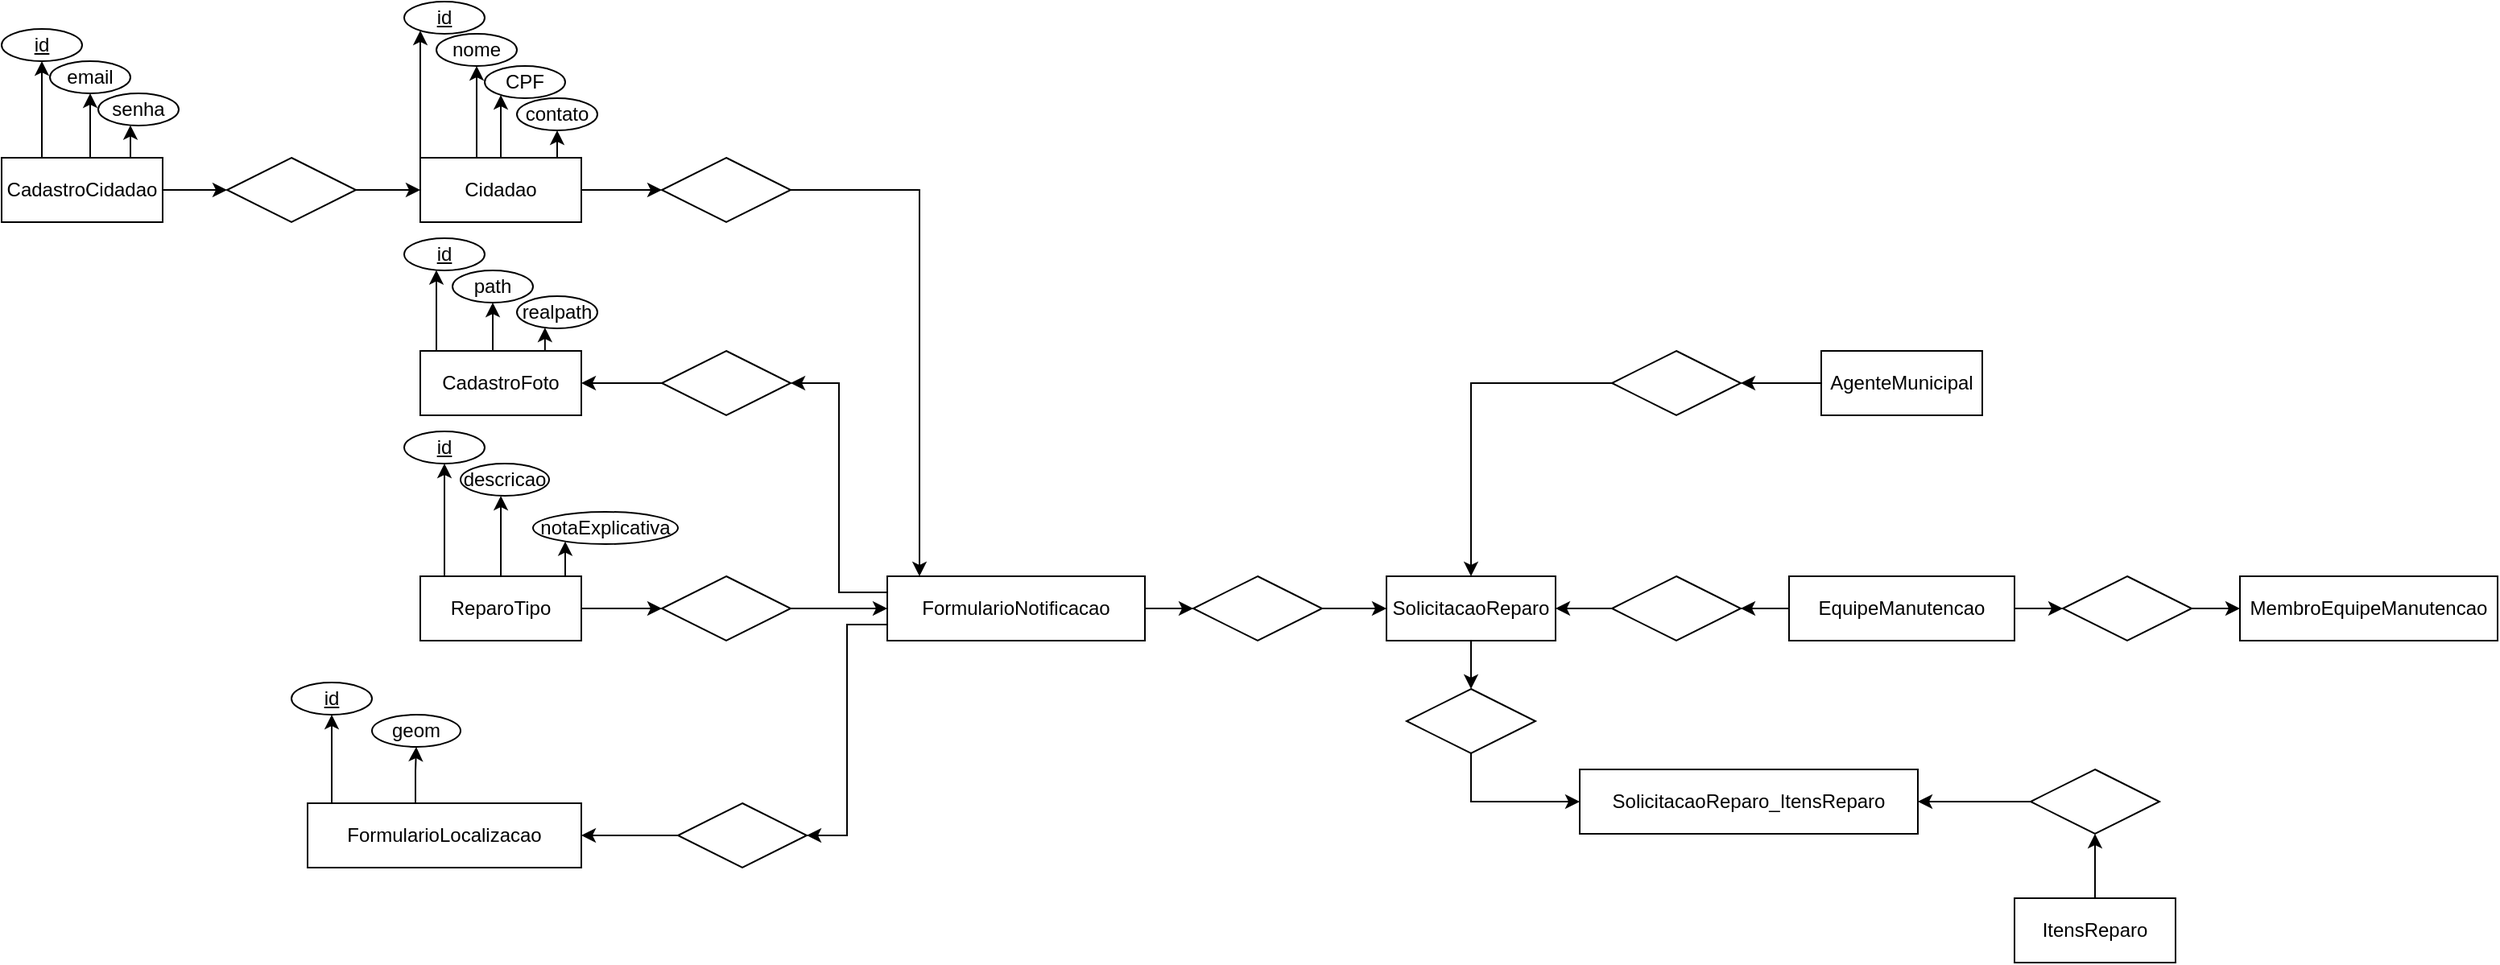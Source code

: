 <mxfile version="20.3.0" type="github">
  <diagram id="R2lEEEUBdFMjLlhIrx00" name="Page-1">
    <mxGraphModel dx="1492" dy="1483" grid="1" gridSize="10" guides="1" tooltips="1" connect="1" arrows="1" fold="1" page="1" pageScale="1" pageWidth="850" pageHeight="1100" math="0" shadow="0" extFonts="Permanent Marker^https://fonts.googleapis.com/css?family=Permanent+Marker">
      <root>
        <mxCell id="0" />
        <mxCell id="1" parent="0" />
        <mxCell id="v3rb6W1eC0JRBhHd2svC-30" style="edgeStyle=orthogonalEdgeStyle;rounded=0;orthogonalLoop=1;jettySize=auto;html=1;entryX=1;entryY=0.5;entryDx=0;entryDy=0;" parent="1" source="v3rb6W1eC0JRBhHd2svC-1" target="v3rb6W1eC0JRBhHd2svC-28" edge="1">
          <mxGeometry relative="1" as="geometry">
            <Array as="points">
              <mxPoint x="85" y="200" />
              <mxPoint x="85" y="331" />
            </Array>
          </mxGeometry>
        </mxCell>
        <mxCell id="v3rb6W1eC0JRBhHd2svC-32" style="edgeStyle=orthogonalEdgeStyle;rounded=0;orthogonalLoop=1;jettySize=auto;html=1;entryX=1;entryY=0.5;entryDx=0;entryDy=0;" parent="1" source="v3rb6W1eC0JRBhHd2svC-1" target="v3rb6W1eC0JRBhHd2svC-26" edge="1">
          <mxGeometry relative="1" as="geometry">
            <Array as="points">
              <mxPoint x="80" y="180" />
              <mxPoint x="80" y="50" />
            </Array>
          </mxGeometry>
        </mxCell>
        <mxCell id="v3rb6W1eC0JRBhHd2svC-37" style="edgeStyle=orthogonalEdgeStyle;rounded=0;orthogonalLoop=1;jettySize=auto;html=1;entryX=0;entryY=0.5;entryDx=0;entryDy=0;" parent="1" source="v3rb6W1eC0JRBhHd2svC-1" target="v3rb6W1eC0JRBhHd2svC-36" edge="1">
          <mxGeometry relative="1" as="geometry" />
        </mxCell>
        <mxCell id="v3rb6W1eC0JRBhHd2svC-1" value="FormularioNotificacao" style="whiteSpace=wrap;html=1;align=center;" parent="1" vertex="1">
          <mxGeometry x="110" y="170" width="160" height="40" as="geometry" />
        </mxCell>
        <mxCell id="nm92PUWUXbGiuzAjKkLi-39" style="edgeStyle=orthogonalEdgeStyle;rounded=0;orthogonalLoop=1;jettySize=auto;html=1;" edge="1" parent="1" source="v3rb6W1eC0JRBhHd2svC-2" target="nm92PUWUXbGiuzAjKkLi-38">
          <mxGeometry relative="1" as="geometry">
            <Array as="points">
              <mxPoint x="-235" y="280" />
              <mxPoint x="-235" y="280" />
            </Array>
          </mxGeometry>
        </mxCell>
        <mxCell id="nm92PUWUXbGiuzAjKkLi-41" style="edgeStyle=orthogonalEdgeStyle;rounded=0;orthogonalLoop=1;jettySize=auto;html=1;" edge="1" parent="1" source="v3rb6W1eC0JRBhHd2svC-2" target="nm92PUWUXbGiuzAjKkLi-40">
          <mxGeometry relative="1" as="geometry">
            <Array as="points">
              <mxPoint x="-183" y="291" />
            </Array>
          </mxGeometry>
        </mxCell>
        <mxCell id="v3rb6W1eC0JRBhHd2svC-2" value="FormularioLocalizacao" style="whiteSpace=wrap;html=1;align=center;" parent="1" vertex="1">
          <mxGeometry x="-250" y="311" width="170" height="40" as="geometry" />
        </mxCell>
        <mxCell id="v3rb6W1eC0JRBhHd2svC-34" style="edgeStyle=orthogonalEdgeStyle;rounded=0;orthogonalLoop=1;jettySize=auto;html=1;entryX=0;entryY=0.5;entryDx=0;entryDy=0;" parent="1" source="v3rb6W1eC0JRBhHd2svC-11" target="v3rb6W1eC0JRBhHd2svC-27" edge="1">
          <mxGeometry relative="1" as="geometry" />
        </mxCell>
        <mxCell id="nm92PUWUXbGiuzAjKkLi-30" style="edgeStyle=orthogonalEdgeStyle;rounded=0;orthogonalLoop=1;jettySize=auto;html=1;" edge="1" parent="1" source="v3rb6W1eC0JRBhHd2svC-11" target="nm92PUWUXbGiuzAjKkLi-29">
          <mxGeometry relative="1" as="geometry">
            <Array as="points">
              <mxPoint x="-165" y="130" />
              <mxPoint x="-165" y="130" />
            </Array>
          </mxGeometry>
        </mxCell>
        <mxCell id="nm92PUWUXbGiuzAjKkLi-34" style="edgeStyle=orthogonalEdgeStyle;rounded=0;orthogonalLoop=1;jettySize=auto;html=1;entryX=0.455;entryY=1;entryDx=0;entryDy=0;entryPerimeter=0;" edge="1" parent="1" source="v3rb6W1eC0JRBhHd2svC-11" target="nm92PUWUXbGiuzAjKkLi-31">
          <mxGeometry relative="1" as="geometry" />
        </mxCell>
        <mxCell id="nm92PUWUXbGiuzAjKkLi-37" style="edgeStyle=orthogonalEdgeStyle;rounded=0;orthogonalLoop=1;jettySize=auto;html=1;" edge="1" parent="1" source="v3rb6W1eC0JRBhHd2svC-11" target="nm92PUWUXbGiuzAjKkLi-35">
          <mxGeometry relative="1" as="geometry">
            <Array as="points">
              <mxPoint x="-90" y="160" />
              <mxPoint x="-90" y="160" />
            </Array>
          </mxGeometry>
        </mxCell>
        <mxCell id="v3rb6W1eC0JRBhHd2svC-11" value="ReparoTipo" style="whiteSpace=wrap;html=1;align=center;" parent="1" vertex="1">
          <mxGeometry x="-180" y="170" width="100" height="40" as="geometry" />
        </mxCell>
        <mxCell id="nm92PUWUXbGiuzAjKkLi-25" style="edgeStyle=orthogonalEdgeStyle;rounded=0;orthogonalLoop=1;jettySize=auto;html=1;" edge="1" parent="1" source="v3rb6W1eC0JRBhHd2svC-14" target="nm92PUWUXbGiuzAjKkLi-22">
          <mxGeometry relative="1" as="geometry">
            <Array as="points">
              <mxPoint x="-170" y="10" />
              <mxPoint x="-170" y="10" />
            </Array>
          </mxGeometry>
        </mxCell>
        <mxCell id="nm92PUWUXbGiuzAjKkLi-27" style="edgeStyle=orthogonalEdgeStyle;rounded=0;orthogonalLoop=1;jettySize=auto;html=1;" edge="1" parent="1" source="v3rb6W1eC0JRBhHd2svC-14" target="nm92PUWUXbGiuzAjKkLi-23">
          <mxGeometry relative="1" as="geometry">
            <Array as="points">
              <mxPoint x="-135" y="20" />
              <mxPoint x="-135" y="20" />
            </Array>
          </mxGeometry>
        </mxCell>
        <mxCell id="nm92PUWUXbGiuzAjKkLi-28" style="edgeStyle=orthogonalEdgeStyle;rounded=0;orthogonalLoop=1;jettySize=auto;html=1;" edge="1" parent="1" source="v3rb6W1eC0JRBhHd2svC-14" target="nm92PUWUXbGiuzAjKkLi-24">
          <mxGeometry relative="1" as="geometry">
            <Array as="points">
              <mxPoint x="-100" y="30" />
              <mxPoint x="-100" y="30" />
            </Array>
          </mxGeometry>
        </mxCell>
        <mxCell id="v3rb6W1eC0JRBhHd2svC-14" value="CadastroFoto" style="whiteSpace=wrap;html=1;align=center;" parent="1" vertex="1">
          <mxGeometry x="-180" y="30" width="100" height="40" as="geometry" />
        </mxCell>
        <mxCell id="v3rb6W1eC0JRBhHd2svC-47" style="edgeStyle=orthogonalEdgeStyle;rounded=0;orthogonalLoop=1;jettySize=auto;html=1;entryX=0.5;entryY=0;entryDx=0;entryDy=0;" parent="1" source="v3rb6W1eC0JRBhHd2svC-16" target="v3rb6W1eC0JRBhHd2svC-46" edge="1">
          <mxGeometry relative="1" as="geometry" />
        </mxCell>
        <mxCell id="v3rb6W1eC0JRBhHd2svC-16" value="SolicitacaoReparo" style="whiteSpace=wrap;html=1;align=center;" parent="1" vertex="1">
          <mxGeometry x="420" y="170" width="105" height="40" as="geometry" />
        </mxCell>
        <mxCell id="v3rb6W1eC0JRBhHd2svC-23" style="edgeStyle=orthogonalEdgeStyle;rounded=0;orthogonalLoop=1;jettySize=auto;html=1;startArrow=none;" parent="1" source="v3rb6W1eC0JRBhHd2svC-43" target="v3rb6W1eC0JRBhHd2svC-21" edge="1">
          <mxGeometry relative="1" as="geometry" />
        </mxCell>
        <mxCell id="v3rb6W1eC0JRBhHd2svC-41" style="edgeStyle=orthogonalEdgeStyle;rounded=0;orthogonalLoop=1;jettySize=auto;html=1;entryX=1;entryY=0.5;entryDx=0;entryDy=0;" parent="1" source="v3rb6W1eC0JRBhHd2svC-18" target="v3rb6W1eC0JRBhHd2svC-39" edge="1">
          <mxGeometry relative="1" as="geometry" />
        </mxCell>
        <mxCell id="v3rb6W1eC0JRBhHd2svC-45" style="edgeStyle=orthogonalEdgeStyle;rounded=0;orthogonalLoop=1;jettySize=auto;html=1;" parent="1" source="v3rb6W1eC0JRBhHd2svC-18" target="v3rb6W1eC0JRBhHd2svC-43" edge="1">
          <mxGeometry relative="1" as="geometry" />
        </mxCell>
        <mxCell id="v3rb6W1eC0JRBhHd2svC-18" value="EquipeManutencao" style="whiteSpace=wrap;html=1;align=center;" parent="1" vertex="1">
          <mxGeometry x="670" y="170" width="140" height="40" as="geometry" />
        </mxCell>
        <mxCell id="v3rb6W1eC0JRBhHd2svC-21" value="MembroEquipeManutencao" style="whiteSpace=wrap;html=1;align=center;" parent="1" vertex="1">
          <mxGeometry x="950" y="170" width="160" height="40" as="geometry" />
        </mxCell>
        <mxCell id="v3rb6W1eC0JRBhHd2svC-24" value="SolicitacaoReparo_ItensReparo" style="whiteSpace=wrap;html=1;align=center;" parent="1" vertex="1">
          <mxGeometry x="540" y="290" width="210" height="40" as="geometry" />
        </mxCell>
        <mxCell id="v3rb6W1eC0JRBhHd2svC-52" style="edgeStyle=orthogonalEdgeStyle;rounded=0;orthogonalLoop=1;jettySize=auto;html=1;entryX=0.5;entryY=1;entryDx=0;entryDy=0;" parent="1" source="v3rb6W1eC0JRBhHd2svC-25" target="v3rb6W1eC0JRBhHd2svC-50" edge="1">
          <mxGeometry relative="1" as="geometry" />
        </mxCell>
        <mxCell id="v3rb6W1eC0JRBhHd2svC-25" value="ItensReparo" style="whiteSpace=wrap;html=1;align=center;" parent="1" vertex="1">
          <mxGeometry x="810" y="370" width="100" height="40" as="geometry" />
        </mxCell>
        <mxCell id="v3rb6W1eC0JRBhHd2svC-33" style="edgeStyle=orthogonalEdgeStyle;rounded=0;orthogonalLoop=1;jettySize=auto;html=1;" parent="1" source="v3rb6W1eC0JRBhHd2svC-26" target="v3rb6W1eC0JRBhHd2svC-14" edge="1">
          <mxGeometry relative="1" as="geometry" />
        </mxCell>
        <mxCell id="v3rb6W1eC0JRBhHd2svC-26" value="" style="shape=rhombus;perimeter=rhombusPerimeter;whiteSpace=wrap;html=1;align=center;" parent="1" vertex="1">
          <mxGeometry x="-30" y="30" width="80" height="40" as="geometry" />
        </mxCell>
        <mxCell id="v3rb6W1eC0JRBhHd2svC-35" value="" style="edgeStyle=orthogonalEdgeStyle;rounded=0;orthogonalLoop=1;jettySize=auto;html=1;" parent="1" source="v3rb6W1eC0JRBhHd2svC-27" target="v3rb6W1eC0JRBhHd2svC-1" edge="1">
          <mxGeometry relative="1" as="geometry">
            <Array as="points">
              <mxPoint x="50" y="190" />
              <mxPoint x="50" y="190" />
            </Array>
          </mxGeometry>
        </mxCell>
        <mxCell id="v3rb6W1eC0JRBhHd2svC-27" value="" style="shape=rhombus;perimeter=rhombusPerimeter;whiteSpace=wrap;html=1;align=center;" parent="1" vertex="1">
          <mxGeometry x="-30" y="170" width="80" height="40" as="geometry" />
        </mxCell>
        <mxCell id="v3rb6W1eC0JRBhHd2svC-31" style="edgeStyle=orthogonalEdgeStyle;rounded=0;orthogonalLoop=1;jettySize=auto;html=1;" parent="1" source="v3rb6W1eC0JRBhHd2svC-28" target="v3rb6W1eC0JRBhHd2svC-2" edge="1">
          <mxGeometry relative="1" as="geometry" />
        </mxCell>
        <mxCell id="v3rb6W1eC0JRBhHd2svC-28" value="" style="shape=rhombus;perimeter=rhombusPerimeter;whiteSpace=wrap;html=1;align=center;" parent="1" vertex="1">
          <mxGeometry x="-20" y="311" width="80" height="40" as="geometry" />
        </mxCell>
        <mxCell id="v3rb6W1eC0JRBhHd2svC-38" style="edgeStyle=orthogonalEdgeStyle;rounded=0;orthogonalLoop=1;jettySize=auto;html=1;" parent="1" source="v3rb6W1eC0JRBhHd2svC-36" target="v3rb6W1eC0JRBhHd2svC-16" edge="1">
          <mxGeometry relative="1" as="geometry" />
        </mxCell>
        <mxCell id="v3rb6W1eC0JRBhHd2svC-36" value="" style="shape=rhombus;perimeter=rhombusPerimeter;whiteSpace=wrap;html=1;align=center;" parent="1" vertex="1">
          <mxGeometry x="300" y="170" width="80" height="40" as="geometry" />
        </mxCell>
        <mxCell id="v3rb6W1eC0JRBhHd2svC-42" style="edgeStyle=orthogonalEdgeStyle;rounded=0;orthogonalLoop=1;jettySize=auto;html=1;" parent="1" source="v3rb6W1eC0JRBhHd2svC-39" target="v3rb6W1eC0JRBhHd2svC-16" edge="1">
          <mxGeometry relative="1" as="geometry" />
        </mxCell>
        <mxCell id="v3rb6W1eC0JRBhHd2svC-39" value="" style="shape=rhombus;perimeter=rhombusPerimeter;whiteSpace=wrap;html=1;align=center;" parent="1" vertex="1">
          <mxGeometry x="560" y="170" width="80" height="40" as="geometry" />
        </mxCell>
        <mxCell id="v3rb6W1eC0JRBhHd2svC-43" value="" style="shape=rhombus;perimeter=rhombusPerimeter;whiteSpace=wrap;html=1;align=center;" parent="1" vertex="1">
          <mxGeometry x="840" y="170" width="80" height="40" as="geometry" />
        </mxCell>
        <mxCell id="v3rb6W1eC0JRBhHd2svC-49" style="edgeStyle=orthogonalEdgeStyle;rounded=0;orthogonalLoop=1;jettySize=auto;html=1;entryX=0;entryY=0.5;entryDx=0;entryDy=0;" parent="1" source="v3rb6W1eC0JRBhHd2svC-46" target="v3rb6W1eC0JRBhHd2svC-24" edge="1">
          <mxGeometry relative="1" as="geometry">
            <Array as="points">
              <mxPoint x="473" y="310" />
            </Array>
          </mxGeometry>
        </mxCell>
        <mxCell id="v3rb6W1eC0JRBhHd2svC-46" value="" style="shape=rhombus;perimeter=rhombusPerimeter;whiteSpace=wrap;html=1;align=center;" parent="1" vertex="1">
          <mxGeometry x="432.5" y="240" width="80" height="40" as="geometry" />
        </mxCell>
        <mxCell id="v3rb6W1eC0JRBhHd2svC-53" style="edgeStyle=orthogonalEdgeStyle;rounded=0;orthogonalLoop=1;jettySize=auto;html=1;" parent="1" source="v3rb6W1eC0JRBhHd2svC-50" target="v3rb6W1eC0JRBhHd2svC-24" edge="1">
          <mxGeometry relative="1" as="geometry" />
        </mxCell>
        <mxCell id="v3rb6W1eC0JRBhHd2svC-50" value="" style="shape=rhombus;perimeter=rhombusPerimeter;whiteSpace=wrap;html=1;align=center;" parent="1" vertex="1">
          <mxGeometry x="820" y="290" width="80" height="40" as="geometry" />
        </mxCell>
        <mxCell id="v3rb6W1eC0JRBhHd2svC-56" style="edgeStyle=orthogonalEdgeStyle;rounded=0;orthogonalLoop=1;jettySize=auto;html=1;" parent="1" source="v3rb6W1eC0JRBhHd2svC-54" target="v3rb6W1eC0JRBhHd2svC-55" edge="1">
          <mxGeometry relative="1" as="geometry" />
        </mxCell>
        <mxCell id="nm92PUWUXbGiuzAjKkLi-15" style="edgeStyle=orthogonalEdgeStyle;rounded=0;orthogonalLoop=1;jettySize=auto;html=1;" edge="1" parent="1" source="v3rb6W1eC0JRBhHd2svC-54" target="nm92PUWUXbGiuzAjKkLi-13">
          <mxGeometry relative="1" as="geometry">
            <Array as="points">
              <mxPoint x="-180" y="-120" />
              <mxPoint x="-180" y="-120" />
            </Array>
          </mxGeometry>
        </mxCell>
        <mxCell id="nm92PUWUXbGiuzAjKkLi-16" style="edgeStyle=orthogonalEdgeStyle;rounded=0;orthogonalLoop=1;jettySize=auto;html=1;" edge="1" parent="1" source="v3rb6W1eC0JRBhHd2svC-54" target="nm92PUWUXbGiuzAjKkLi-14">
          <mxGeometry relative="1" as="geometry">
            <Array as="points">
              <mxPoint x="-145" y="-100" />
              <mxPoint x="-145" y="-100" />
            </Array>
          </mxGeometry>
        </mxCell>
        <mxCell id="nm92PUWUXbGiuzAjKkLi-19" style="edgeStyle=orthogonalEdgeStyle;rounded=0;orthogonalLoop=1;jettySize=auto;html=1;" edge="1" parent="1" source="v3rb6W1eC0JRBhHd2svC-54" target="nm92PUWUXbGiuzAjKkLi-17">
          <mxGeometry relative="1" as="geometry">
            <Array as="points">
              <mxPoint x="-130" y="-110" />
              <mxPoint x="-130" y="-110" />
            </Array>
          </mxGeometry>
        </mxCell>
        <mxCell id="nm92PUWUXbGiuzAjKkLi-20" style="edgeStyle=orthogonalEdgeStyle;rounded=0;orthogonalLoop=1;jettySize=auto;html=1;" edge="1" parent="1" source="v3rb6W1eC0JRBhHd2svC-54" target="nm92PUWUXbGiuzAjKkLi-18">
          <mxGeometry relative="1" as="geometry">
            <Array as="points">
              <mxPoint x="-95" y="-100" />
              <mxPoint x="-95" y="-100" />
            </Array>
          </mxGeometry>
        </mxCell>
        <mxCell id="v3rb6W1eC0JRBhHd2svC-54" value="Cidadao" style="whiteSpace=wrap;html=1;align=center;" parent="1" vertex="1">
          <mxGeometry x="-180" y="-90" width="100" height="40" as="geometry" />
        </mxCell>
        <mxCell id="v3rb6W1eC0JRBhHd2svC-57" style="edgeStyle=orthogonalEdgeStyle;rounded=0;orthogonalLoop=1;jettySize=auto;html=1;" parent="1" source="v3rb6W1eC0JRBhHd2svC-55" target="v3rb6W1eC0JRBhHd2svC-1" edge="1">
          <mxGeometry relative="1" as="geometry">
            <Array as="points">
              <mxPoint x="130" y="-70" />
            </Array>
          </mxGeometry>
        </mxCell>
        <mxCell id="v3rb6W1eC0JRBhHd2svC-55" value="" style="shape=rhombus;perimeter=rhombusPerimeter;whiteSpace=wrap;html=1;align=center;" parent="1" vertex="1">
          <mxGeometry x="-30" y="-90" width="80" height="40" as="geometry" />
        </mxCell>
        <mxCell id="v3rb6W1eC0JRBhHd2svC-60" style="edgeStyle=orthogonalEdgeStyle;rounded=0;orthogonalLoop=1;jettySize=auto;html=1;entryX=1;entryY=0.5;entryDx=0;entryDy=0;" parent="1" source="v3rb6W1eC0JRBhHd2svC-58" target="v3rb6W1eC0JRBhHd2svC-59" edge="1">
          <mxGeometry relative="1" as="geometry" />
        </mxCell>
        <mxCell id="v3rb6W1eC0JRBhHd2svC-58" value="AgenteMunicipal" style="whiteSpace=wrap;html=1;align=center;" parent="1" vertex="1">
          <mxGeometry x="690" y="30" width="100" height="40" as="geometry" />
        </mxCell>
        <mxCell id="v3rb6W1eC0JRBhHd2svC-61" style="edgeStyle=orthogonalEdgeStyle;rounded=0;orthogonalLoop=1;jettySize=auto;html=1;" parent="1" source="v3rb6W1eC0JRBhHd2svC-59" target="v3rb6W1eC0JRBhHd2svC-16" edge="1">
          <mxGeometry relative="1" as="geometry" />
        </mxCell>
        <mxCell id="v3rb6W1eC0JRBhHd2svC-59" value="" style="shape=rhombus;perimeter=rhombusPerimeter;whiteSpace=wrap;html=1;align=center;" parent="1" vertex="1">
          <mxGeometry x="560" y="30" width="80" height="40" as="geometry" />
        </mxCell>
        <mxCell id="nm92PUWUXbGiuzAjKkLi-4" style="edgeStyle=orthogonalEdgeStyle;rounded=0;orthogonalLoop=1;jettySize=auto;html=1;" edge="1" parent="1" source="nm92PUWUXbGiuzAjKkLi-1" target="nm92PUWUXbGiuzAjKkLi-3">
          <mxGeometry relative="1" as="geometry" />
        </mxCell>
        <mxCell id="nm92PUWUXbGiuzAjKkLi-10" style="edgeStyle=orthogonalEdgeStyle;rounded=0;orthogonalLoop=1;jettySize=auto;html=1;" edge="1" parent="1" source="nm92PUWUXbGiuzAjKkLi-1" target="nm92PUWUXbGiuzAjKkLi-6">
          <mxGeometry relative="1" as="geometry">
            <Array as="points">
              <mxPoint x="-415" y="-100" />
              <mxPoint x="-415" y="-100" />
            </Array>
          </mxGeometry>
        </mxCell>
        <mxCell id="nm92PUWUXbGiuzAjKkLi-11" style="edgeStyle=orthogonalEdgeStyle;rounded=0;orthogonalLoop=1;jettySize=auto;html=1;" edge="1" parent="1" source="nm92PUWUXbGiuzAjKkLi-1" target="nm92PUWUXbGiuzAjKkLi-8">
          <mxGeometry relative="1" as="geometry">
            <Array as="points">
              <mxPoint x="-385" y="-110" />
              <mxPoint x="-385" y="-110" />
            </Array>
          </mxGeometry>
        </mxCell>
        <mxCell id="nm92PUWUXbGiuzAjKkLi-12" style="edgeStyle=orthogonalEdgeStyle;rounded=0;orthogonalLoop=1;jettySize=auto;html=1;" edge="1" parent="1" source="nm92PUWUXbGiuzAjKkLi-1" target="nm92PUWUXbGiuzAjKkLi-9">
          <mxGeometry relative="1" as="geometry">
            <Array as="points">
              <mxPoint x="-360" y="-100" />
              <mxPoint x="-360" y="-100" />
            </Array>
          </mxGeometry>
        </mxCell>
        <mxCell id="nm92PUWUXbGiuzAjKkLi-1" value="CadastroCidadao" style="whiteSpace=wrap;html=1;align=center;" vertex="1" parent="1">
          <mxGeometry x="-440" y="-90" width="100" height="40" as="geometry" />
        </mxCell>
        <mxCell id="nm92PUWUXbGiuzAjKkLi-5" style="edgeStyle=orthogonalEdgeStyle;rounded=0;orthogonalLoop=1;jettySize=auto;html=1;" edge="1" parent="1" source="nm92PUWUXbGiuzAjKkLi-3" target="v3rb6W1eC0JRBhHd2svC-54">
          <mxGeometry relative="1" as="geometry" />
        </mxCell>
        <mxCell id="nm92PUWUXbGiuzAjKkLi-3" value="" style="shape=rhombus;perimeter=rhombusPerimeter;whiteSpace=wrap;html=1;align=center;" vertex="1" parent="1">
          <mxGeometry x="-300" y="-90" width="80" height="40" as="geometry" />
        </mxCell>
        <mxCell id="nm92PUWUXbGiuzAjKkLi-6" value="id" style="ellipse;whiteSpace=wrap;html=1;align=center;fontStyle=4;" vertex="1" parent="1">
          <mxGeometry x="-440" y="-170" width="50" height="20" as="geometry" />
        </mxCell>
        <mxCell id="nm92PUWUXbGiuzAjKkLi-8" value="email" style="ellipse;whiteSpace=wrap;html=1;align=center;" vertex="1" parent="1">
          <mxGeometry x="-410" y="-150" width="50" height="20" as="geometry" />
        </mxCell>
        <mxCell id="nm92PUWUXbGiuzAjKkLi-9" value="senha" style="ellipse;whiteSpace=wrap;html=1;align=center;" vertex="1" parent="1">
          <mxGeometry x="-380" y="-130" width="50" height="20" as="geometry" />
        </mxCell>
        <mxCell id="nm92PUWUXbGiuzAjKkLi-13" value="id" style="ellipse;whiteSpace=wrap;html=1;align=center;fontStyle=4;" vertex="1" parent="1">
          <mxGeometry x="-190" y="-187" width="50" height="20" as="geometry" />
        </mxCell>
        <mxCell id="nm92PUWUXbGiuzAjKkLi-14" value="nome" style="ellipse;whiteSpace=wrap;html=1;align=center;" vertex="1" parent="1">
          <mxGeometry x="-170" y="-167" width="50" height="20" as="geometry" />
        </mxCell>
        <mxCell id="nm92PUWUXbGiuzAjKkLi-17" value="CPF" style="ellipse;whiteSpace=wrap;html=1;align=center;" vertex="1" parent="1">
          <mxGeometry x="-140" y="-147" width="50" height="20" as="geometry" />
        </mxCell>
        <mxCell id="nm92PUWUXbGiuzAjKkLi-18" value="contato" style="ellipse;whiteSpace=wrap;html=1;align=center;" vertex="1" parent="1">
          <mxGeometry x="-120" y="-127" width="50" height="20" as="geometry" />
        </mxCell>
        <mxCell id="nm92PUWUXbGiuzAjKkLi-22" value="id" style="ellipse;whiteSpace=wrap;html=1;align=center;fontStyle=4;" vertex="1" parent="1">
          <mxGeometry x="-190" y="-40" width="50" height="20" as="geometry" />
        </mxCell>
        <mxCell id="nm92PUWUXbGiuzAjKkLi-23" value="path" style="ellipse;whiteSpace=wrap;html=1;align=center;" vertex="1" parent="1">
          <mxGeometry x="-160" y="-20" width="50" height="20" as="geometry" />
        </mxCell>
        <mxCell id="nm92PUWUXbGiuzAjKkLi-24" value="realpath" style="ellipse;whiteSpace=wrap;html=1;align=center;" vertex="1" parent="1">
          <mxGeometry x="-120" y="-4" width="50" height="20" as="geometry" />
        </mxCell>
        <mxCell id="nm92PUWUXbGiuzAjKkLi-29" value="id" style="ellipse;whiteSpace=wrap;html=1;align=center;fontStyle=4;" vertex="1" parent="1">
          <mxGeometry x="-190" y="80" width="50" height="20" as="geometry" />
        </mxCell>
        <mxCell id="nm92PUWUXbGiuzAjKkLi-31" value="descricao" style="ellipse;whiteSpace=wrap;html=1;align=center;" vertex="1" parent="1">
          <mxGeometry x="-155" y="100" width="55" height="20" as="geometry" />
        </mxCell>
        <mxCell id="nm92PUWUXbGiuzAjKkLi-35" value="notaExplicativa" style="ellipse;whiteSpace=wrap;html=1;align=center;" vertex="1" parent="1">
          <mxGeometry x="-110" y="130" width="90" height="20" as="geometry" />
        </mxCell>
        <mxCell id="nm92PUWUXbGiuzAjKkLi-38" value="id" style="ellipse;whiteSpace=wrap;html=1;align=center;fontStyle=4;" vertex="1" parent="1">
          <mxGeometry x="-260" y="236" width="50" height="20" as="geometry" />
        </mxCell>
        <mxCell id="nm92PUWUXbGiuzAjKkLi-40" value="geom" style="ellipse;whiteSpace=wrap;html=1;align=center;" vertex="1" parent="1">
          <mxGeometry x="-210" y="256" width="55" height="20" as="geometry" />
        </mxCell>
      </root>
    </mxGraphModel>
  </diagram>
</mxfile>
